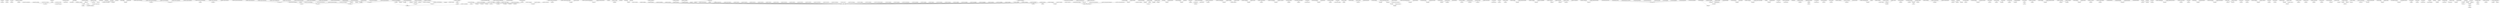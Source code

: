 digraph code {
  "0x08018204" [label="sym.tkip_encap"];
  "0x08018204" -> "0x08018058";
  "0x08018058" [label="sym.tkip_enmic"];
  "0x08019598" [label="sym.wep_decap"];
  "0x08019598" -> "0x08019320";
  "0x08019320" [label="fcn.08019320"];
  "0x08019934" [label="sym.wep_encap"];
  "0x08019934" -> "0x080196c0";
  "0x080196c0" [label="fcn.080196c0"];
  "0x0801f600" [label="sym.ath_net80211_set_chain_mask"];
  "0x0801f600" -> "0x0803d868";
  "0x0803d868" [label="fcn.0803d868"];
  "0x080205cc" [label="sym.ath_net80211_get_chainnoisefloor"];
  "0x080205cc" -> "0x0802058c";
  "0x0802058c" [label="fcn.0802058c"];
  "0x08020614" [label="sym.ath_net80211_get_noisefloor"];
  "0x08020614" -> "0x0802058c";
  "0x0802058c" [label="fcn.0802058c"];
  "0x08021a38" [label="sym.ath_net80211_lean_set_channel"];
  "0x08021a38" -> "0x0802058c";
  "0x0802058c" [label="fcn.0802058c"];
  "0x08021ae8" [label="sym.ath_init"];
  "0x08021ae8" -> "0x0802058c";
  "0x0802058c" [label="fcn.0802058c"];
  "0x080221e4" [label="sym.ath_net80211_set_channel"];
  "0x080221e4" -> "0x0802058c";
  "0x0802058c" [label="fcn.0802058c"];
  "0x080221e4" -> "0x08022164";
  "0x08022164" [label="sym.ath_net80211_enable_radar"];
  "0x08023da8" [label="sym.ath_net80211_pause_node"];
  "0x08023da8" -> "0x08023ca4";
  "0x08023ca4" [label="sym.pause_control_cb"];
  "0x08024ed4" [label="sym.rate_cb"];
  "0x08024ed4" -> "0x08024d68";
  "0x08024d68" [label="sym.ath_net80211_rate_node_update"];
  "0x08025614" [label="sym.ath_key_delete"];
  "0x08025614" -> "0x08024f08";
  "0x08024f08" [label="fcn.08024f08"];
  "0x080259a0" [label="sym.ath_vap_delete"];
  "0x080259a0" -> "0x08025614";
  "0x08025614" [label="sym.ath_key_delete"];
  "0x080259a0" -> "0x0801fe7c";
  "0x0801fe7c" [label="sym.ath_net80211_set_ldpcconfig"];
  "0x0802a2e4" [label="sym.ath_vap_join"];
  "0x0802a2e4" -> "0x0802a108";
  "0x0802a108" [label="sym.ath_net80211_pwrsave_set_state"];
  "0x0802a2e4" -> "0x080246dc";
  "0x080246dc" [label="fcn.080246dc"];
  "0x0802a484" [label="sym.ath_vap_up"];
  "0x0802a484" -> "0x0802a108";
  "0x0802a108" [label="sym.ath_net80211_pwrsave_set_state"];
  "0x0802a484" -> "0x080246dc";
  "0x080246dc" [label="fcn.080246dc"];
  "0x0802a244" [label="sym.ath_vap_listen"];
  "0x0802a244" -> "0x0802a108";
  "0x0802a108" [label="sym.ath_net80211_pwrsave_set_state"];
  "0x0802a244" -> "0x080246dc";
  "0x080246dc" [label="fcn.080246dc"];
  "0x08026768" [label="sym.ath_key_set"];
  "0x08026768" -> "0x08024f08";
  "0x08024f08" [label="fcn.08024f08"];
  "0x08026984" [label="sym.ath_net80211_txbf_alloc_key"];
  "0x08026984" -> "0x08026768";
  "0x08026768" [label="sym.ath_key_set"];
  "0x080269f0" [label="sym.ath_net80211_newassoc"];
  "0x080269f0" -> "0x08024d68";
  "0x08024d68" [label="sym.ath_net80211_rate_node_update"];
  "0x080269f0" -> "0x08024408";
  "0x08024408" [label="sym.ath_key_alloc"];
  "0x080269f0" -> "0x08026768";
  "0x08026768" [label="sym.ath_key_set"];
  "0x080269f0" -> "0x08022644";
  "0x08022644" [label="fcn.08022644"];
  "0x08042864" [label="sym.timeout_callback"];
  "0x08042864" -> "0x0804259c";
  "0x0804259c" [label="fcn.0804259c"];
  "0x080521c4" [label="sym.ieee80211_sta_power_state_sleep_entry"];
  "0x080521c4" -> "0x08052150";
  "0x08052150" [label="fcn.08052150"];
  "0x080521c4" -> "0x08051b00";
  "0x08051b00" [label="fcn.08051b00"];
  "0x08052220" [label="sym.ieee80211_sta_power_state_pspoll_entry"];
  "0x08052220" -> "0x08052150";
  "0x08052150" [label="fcn.08052150"];
  "0x08052678" [label="sym.ieee80211_sta_power_state_wnmreq_sent_event"];
  "0x08052678" -> "0x080522a0";
  "0x080522a0" [label="fcn.080522a0"];
  "0x0805287c" [label="sym.ieee80211_sta_power_state_pause_event"];
  "0x0805287c" -> "0x080522a0";
  "0x080522a0" [label="fcn.080522a0"];
  "0x080528ac" [label="sym.ieee80211_sta_power_state_sleep_event"];
  "0x080528ac" -> "0x080522a0";
  "0x080522a0" [label="fcn.080522a0"];
  "0x08052aec" [label="sym.ieee80211_sta_power_state_pending_tx_event"];
  "0x08052aec" -> "0x080522a0";
  "0x080522a0" [label="fcn.080522a0"];
  "0x08052bdc" [label="sym.ieee80211_sta_power_state_init_event"];
  "0x08052bdc" -> "0x080522a0";
  "0x080522a0" [label="fcn.080522a0"];
  "0x08052d24" [label="sym.ieee80211_sta_power_state_null_sent_event"];
  "0x08052d24" -> "0x080522a0";
  "0x080522a0" [label="fcn.080522a0"];
  "0x08052f14" [label="sym.ieee80211_sta_power_state_pspoll_event"];
  "0x08052f14" -> "0x080522a0";
  "0x080522a0" [label="fcn.080522a0"];
  "0x0805329c" [label="sym.ieee80211_sta_power_state_pause_notif_delay_entry"];
  "0x0805329c" -> "0x08051b00";
  "0x08051b00" [label="fcn.08051b00"];
  "0x0805329c" -> "0x08052150";
  "0x08052150" [label="fcn.08052150"];
  "0x08053688" [label="sym.ieee80211_sta_power_state_wnmreq_sent_entry"];
  "0x08053688" -> "0x08052150";
  "0x08052150" [label="fcn.08052150"];
  "0x08053688" -> "0x080532fc";
  "0x080532fc" [label="fcn.080532fc"];
  "0x08053688" -> "0x080534b0";
  "0x080534b0" [label="fcn.080534b0"];
  "0x0805372c" [label="sym.ieee80211_sta_power_state_active_event"];
  "0x0805372c" -> "0x080522a0";
  "0x080522a0" [label="fcn.080522a0"];
  "0x080538a8" [label="sym.ieee80211_sta_power_state_active_entry"];
  "0x080538a8" -> "0x080534b0";
  "0x080534b0" [label="fcn.080534b0"];
  "0x08053904" [label="sym.ieee80211_sta_power_state_init_entry"];
  "0x08053904" -> "0x080534b0";
  "0x080534b0" [label="fcn.080534b0"];
  "0x08053994" [label="sym.ieee80211_sta_power_state_pause_exit"];
  "0x08053994" -> "0x08052150";
  "0x08052150" [label="fcn.08052150"];
  "0x080539e8" [label="sym.ieee80211_sta_power_state_sleep_exit"];
  "0x080539e8" -> "0x08052150";
  "0x08052150" [label="fcn.08052150"];
  "0x080539e8" -> "0x08051b00";
  "0x08051b00" [label="fcn.08051b00"];
  "0x08058bf0" [label="sym.scanner_state_radio_measurement_entry"];
  "0x08058bf0" -> "0x08058b40";
  "0x08058b40" [label="fcn.08058b40"];
  "0x08058bf0" -> "0x080580e8";
  "0x080580e8" [label="fcn.080580e8"];
  "0x08059190" [label="sym.scanner_state_repeater_channel_entry"];
  "0x08059190" -> "0x08058b40";
  "0x08058b40" [label="fcn.08058b40"];
  "0x08059190" -> "0x08058aac";
  "0x08058aac" [label="fcn.08058aac"];
  "0x08059704" [label="sym.scanner_state_bss_channel_entry"];
  "0x08059704" -> "0x08058b40";
  "0x08058b40" [label="fcn.08058b40"];
  "0x08059704" -> "0x080580e8";
  "0x080580e8" [label="fcn.080580e8"];
  "0x080598c0" [label="sym.scanner_state_foreign_channel_entry"];
  "0x080598c0" -> "0x080580e8";
  "0x080580e8" [label="fcn.080580e8"];
  "0x080598c0" -> "0x08058b40";
  "0x08058b40" [label="fcn.08058b40"];
  "0x080598c0" -> "0x08058aac";
  "0x08058aac" [label="fcn.08058aac"];
  "0x08059df8" [label="sym.scanner_state_suspending_traffic_entry"];
  "0x08059df8" -> "0x08058b40";
  "0x08058b40" [label="fcn.08058b40"];
  "0x0805acb4" [label="sym.scanner_state_idle_entry"];
  "0x0805acb4" -> "0x0805abf4";
  "0x0805abf4" [label="fcn.0805abf4"];
  "0x0805acb4" -> "0x080580e8";
  "0x080580e8" [label="fcn.080580e8"];
  "0x0805ae30" [label="sym.scanner_state_repeater_channel_event"];
  "0x0805ae30" -> "0x08058f64";
  "0x08058f64" [label="fcn.08058f64"];
  "0x0805b204" [label="sym.scanner_state_resuming_traffic_event"];
  "0x0805b204" -> "0x08058f64";
  "0x08058f64" [label="fcn.08058f64"];
  "0x0805b2fc" [label="sym.scanner_state_radio_measurement_event"];
  "0x0805b2fc" -> "0x08058f64";
  "0x08058f64" [label="fcn.08058f64"];
  "0x0805b2fc" -> "0x080580e8";
  "0x080580e8" [label="fcn.080580e8"];
  "0x0805b2fc" -> "0x08058c94";
  "0x08058c94" [label="fcn.08058c94"];
  "0x0805b498" [label="sym.scanner_state_suspending_traffic_event"];
  "0x0805b498" -> "0x08058f64";
  "0x08058f64" [label="fcn.08058f64"];
  "0x0805b498" -> "0x080b5628";
  "0x080b5628" [label="fcn.080b5628"];
  "0x0805b498" -> "0x080b6890";
  "0x080b6890" [label="fcn.080b6890"];
  "0x0805b498" -> "0x080b62d4";
  "0x080b62d4" [label="fcn.080b62d4"];
  "0x0805b498" -> "0x080b5d4c";
  "0x080b5d4c" [label="fcn.080b5d4c"];
  "0x0805b6c8" [label="sym.scanner_state_bss_channel_event"];
  "0x0805b6c8" -> "0x08058f64";
  "0x08058f64" [label="fcn.08058f64"];
  "0x0805b6c8" -> "0x080593c0";
  "0x080593c0" [label="fcn.080593c0"];
  "0x0805b6c8" -> "0x0805abb8";
  "0x0805abb8" [label="fcn.0805abb8"];
  "0x0805b6c8" -> "0x08058b40";
  "0x08058b40" [label="fcn.08058b40"];
  "0x0805b7e8" [label="sym.scanner_state_idle_event"];
  "0x0805b7e8" -> "0x08058f64";
  "0x08058f64" [label="fcn.08058f64"];
  "0x0805b7e8" -> "0x080580e8";
  "0x080580e8" [label="fcn.080580e8"];
  "0x0805b7e8" -> "0x080593c0";
  "0x080593c0" [label="fcn.080593c0"];
  "0x0805b7e8" -> "0x0805abb8";
  "0x0805abb8" [label="fcn.0805abb8"];
  "0x0805bac4" [label="sym.scanner_state_foreign_channel_event"];
  "0x0805bac4" -> "0x08058f64";
  "0x08058f64" [label="fcn.08058f64"];
  "0x0805bac4" -> "0x080b566c";
  "0x080b566c" [label="fcn.080b566c"];
  "0x0805bac4" -> "0x080b5628";
  "0x080b5628" [label="fcn.080b5628"];
  "0x0805bac4" -> "0x080b6890";
  "0x080b6890" [label="fcn.080b6890"];
  "0x0805bac4" -> "0x080b6914";
  "0x080b6914" [label="fcn.080b6914"];
  "0x0805bac4" -> "0x080b62d4";
  "0x080b62d4" [label="fcn.080b62d4"];
  "0x0805bac4" -> "0x080b56e0";
  "0x080b56e0" [label="fcn.080b56e0"];
  "0x0806ca94" [label="sym.ieee80211_acs_scan_evhandler"];
  "0x0806ca94" -> "0x080631c8";
  "0x080631c8" [label="fcn.080631c8"];
  "0x0806ca94" -> "0x080633c0";
  "0x080633c0" [label="fcn.080633c0"];
  "0x0806ca94" -> "0x0806385c";
  "0x0806385c" [label="fcn.0806385c"];
  "0x0806ca94" -> "0x08067cd4";
  "0x08067cd4" [label="fcn.08067cd4"];
  "0x0806ca94" -> "0x08066908";
  "0x08066908" [label="fcn.08066908"];
  "0x0806ca94" -> "0x080684b8";
  "0x080684b8" [label="fcn.080684b8"];
  "0x0806ca94" -> "0x080639fc";
  "0x080639fc" [label="fcn.080639fc"];
  "0x0806aa14" [label="sym.ieee80211_ht40intol_evhandler"];
  "0x0806aa14" -> "0x08067cd4";
  "0x08067cd4" [label="fcn.08067cd4"];
  "0x0806aa14" -> "0x080673c4";
  "0x080673c4" [label="fcn.080673c4"];
  "0x0806aa14" -> "0x080639fc";
  "0x080639fc" [label="fcn.080639fc"];
  "0x08068548" [label="sym.ieee80211_ch_nohop_timer"];
  "0x08068548" -> "0x080684b8";
  "0x080684b8" [label="fcn.080684b8"];
  "0x0806861c" [label="sym.ieee80211_ch_long_timer"];
  "0x0806861c" -> "0x080684b8";
  "0x080684b8" [label="fcn.080684b8"];
  "0x08068780" [label="sym.ieee80211_ch_cntwin_timer"];
  "0x08068780" -> "0x080684b8";
  "0x080684b8" [label="fcn.080684b8"];
  "0x08079988" [label="sym.ieee80211_connection_state_connecting_event"];
  "0x08079988" -> "0x08079318";
  "0x08079318" [label="fcn.08079318"];
  "0x08079e58" [label="sym.ieee80211_connection_sm_assoc_sm_evhandler"];
  "0x08079e58" -> "0x080f3af8";
  "0x080f3af8" [label="fcn.080f3af8"];
  "0x0807a7c4" [label="sym.ieee80211_connection_state_scan_cancelling_event"];
  "0x0807a7c4" -> "0x0807a670";
  "0x0807a670" [label="fcn.0807a670"];
  "0x0807abf8" [label="sym.ieee80211_connection_state_init_event"];
  "0x0807abf8" -> "0x0807a670";
  "0x0807a670" [label="fcn.0807a670"];
  "0x080879e0" [label="sym.waplist_cb"];
  "0x080879e0" -> "0x0808660c";
  "0x0808660c" [label="fcn.0808660c"];
  "0x08087a7c" [label="sym.ieee80211_iw_getstats"];
  "0x08087a7c" -> "0x0808660c";
  "0x0808660c" [label="fcn.0808660c"];
  "0x08087df0" [label="sym.get_sta_space"];
  "0x08087df0" -> "0x08087ce0";
  "0x08087ce0" [label="fcn.08087ce0"];
  "0x08087e28" [label="sym.get_sta_info"];
  "0x08087e28" -> "0x08087ce0";
  "0x08087ce0" [label="fcn.08087ce0"];
  "0x08088900" [label="sym.ieee80211_ioctl_giwmode"];
  "0x08088900" -> "0x080888bc";
  "0x080888bc" [label="fcn.080888bc"];
  "0x08088994" [label="sym.ieee80211_ioctl_setmedenyentry"];
  "0x08088994" -> "0x080888bc";
  "0x080888bc" [label="fcn.080888bc"];
  "0x080889cc" [label="sym.ieee80211_ioctl_sendmgmt"];
  "0x080889cc" -> "0x080888bc";
  "0x080888bc" [label="fcn.080888bc"];
  "0x08088a08" [label="sym.ieee80211_ioctl_giwfrag"];
  "0x08088a08" -> "0x080888bc";
  "0x080888bc" [label="fcn.080888bc"];
  "0x08088a60" [label="sym.ieee80211_ioctl_giwrts"];
  "0x08088a60" -> "0x080888bc";
  "0x080888bc" [label="fcn.080888bc"];
  "0x08088abc" [label="sym.ieee80211_ioctl_giwtxpow"];
  "0x08088abc" -> "0x080888bc";
  "0x080888bc" [label="fcn.080888bc"];
  "0x08088b28" [label="sym.ieee80211_ioctl_siwtxpow"];
  "0x08088b28" -> "0x080888bc";
  "0x080888bc" [label="fcn.080888bc"];
  "0x08088bb4" [label="sym.ieee80211_ioctl_setfilter"];
  "0x08088bb4" -> "0x080888bc";
  "0x080888bc" [label="fcn.080888bc"];
  "0x08088c48" [label="sym.ieee80211_ioctl_setchanlist"];
  "0x08088c48" -> "0x080888bc";
  "0x080888bc" [label="fcn.080888bc"];
  "0x08088d20" [label="sym.ieee80211_ioctl_setappiebuf"];
  "0x08088d20" -> "0x080888bc";
  "0x080888bc" [label="fcn.080888bc"];
  "0x08088f14" [label="sym.ieee80211_ioctl_getappiebuf"];
  "0x08088f14" -> "0x080888bc";
  "0x080888bc" [label="fcn.080888bc"];
  "0x08089144" [label="sym.ieee80211_ioctl_setmode"];
  "0x08089144" -> "0x080888bc";
  "0x080888bc" [label="fcn.080888bc"];
  "0x08089334" [label="sym.ieee80211_ioctl_getchanlist"];
  "0x08089334" -> "0x080888bc";
  "0x080888bc" [label="fcn.080888bc"];
  "0x08089368" [label="sym.ieee80211_ioctl_delmac"];
  "0x08089368" -> "0x080888bc";
  "0x080888bc" [label="fcn.080888bc"];
  "0x0808939c" [label="sym.ieee80211_ioctl_getscanresults"];
  "0x0808939c" -> "0x080888bc";
  "0x080888bc" [label="fcn.080888bc"];
  "0x08089494" [label="sym.ieee80211_ioctl_iwaplist"];
  "0x08089494" -> "0x080888bc";
  "0x080888bc" [label="fcn.080888bc"];
  "0x0808954c" [label="sym.ieee80211_ioctl_addmac"];
  "0x0808954c" -> "0x080888bc";
  "0x080888bc" [label="fcn.080888bc"];
  "0x08089580" [label="sym.ieee80211_ioctl_getoptie"];
  "0x08089580" -> "0x080888bc";
  "0x080888bc" [label="fcn.080888bc"];
  "0x080895d8" [label="sym.ieee80211_ioctl_giwgenie"];
  "0x080895d8" -> "0x08089580";
  "0x08089580" [label="sym.ieee80211_ioctl_getoptie"];
  "0x080895ec" [label="sym.ieee80211_ioctl_setoptie"];
  "0x080895ec" -> "0x080888bc";
  "0x080888bc" [label="fcn.080888bc"];
  "0x08089678" [label="sym.ieee80211_ioctl_siwgenie"];
  "0x08089678" -> "0x080895ec";
  "0x080895ec" [label="sym.ieee80211_ioctl_setoptie"];
  "0x0808968c" [label="sym.ieee80211_ioctl_getchaninfo"];
  "0x0808968c" -> "0x080888bc";
  "0x080888bc" [label="fcn.080888bc"];
  "0x08089720" [label="sym.ieee80211_ioctl_siwfrag"];
  "0x08089720" -> "0x080888bc";
  "0x080888bc" [label="fcn.080888bc"];
  "0x08089804" [label="sym.ieee80211_ioctl_setmlme"];
  "0x08089804" -> "0x080888bc";
  "0x080888bc" [label="fcn.080888bc"];
  "0x08089d80" [label="sym.ieee80211_ioctl_kickmac"];
  "0x08089d80" -> "0x080888bc";
  "0x080888bc" [label="fcn.080888bc"];
  "0x08089d80" -> "0x08089804";
  "0x08089804" [label="sym.ieee80211_ioctl_setmlme"];
  "0x08089e24" [label="sym.ieee80211_ioctl_getwmmparams"];
  "0x08089e24" -> "0x080888bc";
  "0x080888bc" [label="fcn.080888bc"];
  "0x08089f60" [label="sym.ieee80211_ioctl_delkey"];
  "0x08089f60" -> "0x080888bc";
  "0x080888bc" [label="fcn.080888bc"];
  "0x0808a05c" [label="sym.ieee80211_ioctl_setwmmparams"];
  "0x0808a05c" -> "0x080888bc";
  "0x080888bc" [label="fcn.080888bc"];
  "0x0808a240" [label="sym.ieee80211_ioctl_setkey"];
  "0x0808a240" -> "0x080888bc";
  "0x080888bc" [label="fcn.080888bc"];
  "0x0808a654" [label="sym.ieee80211_ioctl_siwencode"];
  "0x0808a654" -> "0x080888bc";
  "0x080888bc" [label="fcn.080888bc"];
  "0x0808a654" -> "0x08087924";
  "0x08087924" [label="fcn.08087924"];
  "0x0808a90c" [label="sym.ieee80211_ioctl_siwencodeext"];
  "0x0808a90c" -> "0x080888bc";
  "0x080888bc" [label="fcn.080888bc"];
  "0x0808a90c" -> "0x08087924";
  "0x08087924" [label="fcn.08087924"];
  "0x0808a90c" -> "0x08089f60";
  "0x08089f60" [label="sym.ieee80211_ioctl_delkey"];
  "0x0808a90c" -> "0x0808a654";
  "0x0808a654" [label="sym.ieee80211_ioctl_siwencode"];
  "0x0808ac50" [label="sym.ieee80211_ioctl_giwencode"];
  "0x0808ac50" -> "0x080888bc";
  "0x080888bc" [label="fcn.080888bc"];
  "0x0808ac50" -> "0x08087924";
  "0x08087924" [label="fcn.08087924"];
  "0x0808ad28" [label="sym.ieee80211_ioctl_giwessid"];
  "0x0808ad28" -> "0x080888bc";
  "0x080888bc" [label="fcn.080888bc"];
  "0x0808add0" [label="sym.ieee80211_ioctl_siwessid"];
  "0x0808add0" -> "0x080888bc";
  "0x080888bc" [label="fcn.080888bc"];
  "0x0808af4c" [label="sym.ieee80211_ioctl_giwscan"];
  "0x0808af4c" -> "0x080888bc";
  "0x080888bc" [label="fcn.080888bc"];
  "0x0808c044" [label="sym.giwscan_cb"];
  "0x0808c044" -> "0x0808660c";
  "0x0808660c" [label="fcn.0808660c"];
  "0x0808b0a8" [label="sym.ieee80211_ioctl_giwap"];
  "0x0808b0a8" -> "0x080888bc";
  "0x080888bc" [label="fcn.080888bc"];
  "0x0808b134" [label="sym.ieee80211_ioctl_siwap"];
  "0x0808b134" -> "0x080888bc";
  "0x080888bc" [label="fcn.080888bc"];
  "0x0808b224" [label="sym.ieee80211_ioctl_giwrange"];
  "0x0808b224" -> "0x080888bc";
  "0x080888bc" [label="fcn.080888bc"];
  "0x0808b5b0" [label="sym.ieee80211_ioctl_giwfreq"];
  "0x0808b5b0" -> "0x080888bc";
  "0x080888bc" [label="fcn.080888bc"];
  "0x0808b624" [label="sym.ieee80211_ioctl_siwfreq"];
  "0x0808b624" -> "0x080888bc";
  "0x080888bc" [label="fcn.080888bc"];
  "0x0808b9c4" [label="sym.ieee80211_ioctl_giwname"];
  "0x0808b9c4" -> "0x080888bc";
  "0x080888bc" [label="fcn.080888bc"];
  "0x0808bd8c" [label="sym.ieee80211_ioctl_sethbrparams"];
  "0x0808bd8c" -> "0x080888bc";
  "0x080888bc" [label="fcn.080888bc"];
  "0x0808be04" [label="sym.ieee80211_ioctl_siwmode"];
  "0x0808be04" -> "0x080888bc";
  "0x080888bc" [label="fcn.080888bc"];
  "0x0808bf04" [label="sym.ieee80211_ioctl_setacparams"];
  "0x0808bf04" -> "0x080888bc";
  "0x080888bc" [label="fcn.080888bc"];
  "0x0808bfa0" [label="sym.ieee80211_ioctl_siwrts"];
  "0x0808bfa0" -> "0x080888bc";
  "0x080888bc" [label="fcn.080888bc"];
  "0x0808d464" [label="sym.ieee80211_ioctl_siwscan"];
  "0x0808d464" -> "0x080888bc";
  "0x080888bc" [label="fcn.080888bc"];
  "0x0808d464" -> "0x0808cbfc";
  "0x0808cbfc" [label="fcn.0808cbfc"];
  "0x0808dad8" [label="sym.ieee80211_ioctl_setparam"];
  "0x0808dad8" -> "0x080868bc";
  "0x080868bc" [label="fcn.080868bc"];
  "0x0808dad8" -> "0x080888bc";
  "0x080888bc" [label="fcn.080888bc"];
  "0x08093340" [label="sym.ieee80211_ioctl_giwauth"];
  "0x08093340" -> "0x08125744";
  "0x08125744" [label="sym.ieee80211_bsteering_resolve_band"];
  "0x080936c4" [label="sym.ieee80211_ioctl_setrcparams"];
  "0x080936c4" -> "0x080888bc";
  "0x080888bc" [label="fcn.080888bc"];
  "0x080937f0" [label="sym.ieee80211_ioctl_dbgreq"];
  "0x080937f0" -> "0x080888bc";
  "0x080888bc" [label="fcn.080888bc"];
  "0x0809442c" [label="sym.ieee80211_ioctl_getaclmac"];
  "0x0809442c" -> "0x080888bc";
  "0x080888bc" [label="fcn.080888bc"];
  "0x080973d4" [label="sym.osif_ht40_event_handler"];
  "0x080973d4" -> "0x0809723c";
  "0x0809723c" [label="fcn.0809723c"];
  "0x080972d8" [label="sym.osif_acs_event_handler"];
  "0x080972d8" -> "0x0809723c";
  "0x0809723c" [label="fcn.0809723c"];
  "0x08097114" [label="sym.osif_ibss_acs_event_handler"];
  "0x08097114" -> "0x08097000";
  "0x08097000" [label="fcn.08097000"];
  "0x0809c0e0" [label="sym.osif_sta_sm_evhandler"];
  "0x0809c0e0" -> "0x08099d98";
  "0x08099d98" [label="fcn.08099d98"];
  "0x0809c0e0" -> "0x080990dc";
  "0x080990dc" [label="fcn.080990dc"];
  "0x0809c0e0" -> "0x0809b620";
  "0x0809b620" [label="fcn.0809b620"];
  "0x0809b850" [label="sym.osif_ibss_sm_evhandler"];
  "0x0809b850" -> "0x08098f00";
  "0x08098f00" [label="fcn.08098f00"];
  "0x0809b850" -> "0x0809b620";
  "0x0809b620" [label="fcn.0809b620"];
  "0x08099628" [label="sym.osif_wapi_rekey_timeout"];
  "0x08099628" -> "0x0809911c";
  "0x0809911c" [label="fcn.0809911c"];
  "0x08099e04" [label="sym.periodic_scan_timer_handler"];
  "0x08099e04" -> "0x08099d98";
  "0x08099d98" [label="fcn.08099d98"];
  "0x0809f700" [label="sym.ath_tx_start_dma_aponly"];
  "0x0809f700" -> "0x080a0c4c";
  "0x080a0c4c" [label="fcn.080a0c4c"];
  "0x080b5070" [label="sym.ald_nl_receive"];
  "0x080b5070" -> "0x080b4fc8";
  "0x080b4fc8" [label="fcn.080b4fc8"];
  "0x080b4fc8" [label="fcn.080b4fc8"];
  "0x080b4fc8" -> "0x080b4eb0";
  "0x080b4eb0" [label="fcn.080b4eb0"];
  "0x080b6400" [label="sym.ieee80211_me_SnoopDeleteGrp"];
  "0x080b6400" -> "0x080b566c";
  "0x080b566c" [label="fcn.080b566c"];
  "0x080b6400" -> "0x080b631c";
  "0x080b631c" [label="fcn.080b631c"];
  "0x080b631c" [label="fcn.080b631c"];
  "0x080b631c" -> "0x080b62d4";
  "0x080b62d4" [label="fcn.080b62d4"];
  "0x080b6474" [label="sym.ieee80211_me_SnoopWDSNodeCleanup"];
  "0x080b6474" -> "0x080b631c";
  "0x080b631c" [label="fcn.080b631c"];
  "0x080b6604" [label="sym.ieee80211_me_detach"];
  "0x080b6604" -> "0x080b631c";
  "0x080b631c" [label="fcn.080b631c"];
  "0x080b6f50" [label="sym.ieee80211_me_SnoopInspecting"];
  "0x080b6f50" -> "0x080b5b54";
  "0x080b5b54" [label="fcn.080b5b54"];
  "0x080b6f50" -> "0x080b6914";
  "0x080b6914" [label="fcn.080b6914"];
  "0x080b6f50" -> "0x080b56e0";
  "0x080b56e0" [label="fcn.080b56e0"];
  "0x080b7ca0" [label="sym.ieee80211_me_SnoopConvert"];
  "0x080b7ca0" -> "0x080b56e0";
  "0x080b56e0" [label="fcn.080b56e0"];
  "0x080b7ca0" -> "0x080b7ac0";
  "0x080b7ac0" [label="fcn.080b7ac0"];
  "0x080b7ca0" -> "0x080b6474";
  "0x080b6474" [label="sym.ieee80211_me_SnoopWDSNodeCleanup"];
  "0x080b92cc" [label="sym.ieee80211_hbr_state_blocking_entry"];
  "0x080b92cc" -> "0x080b9244";
  "0x080b9244" [label="fcn.080b9244"];
  "0x080b931c" [label="sym.ieee80211_hbr_state_active_entry"];
  "0x080b931c" -> "0x080b9244";
  "0x080b9244" [label="fcn.080b9244"];
  "0x080b951c" [label="sym.ieee80211_hbr_settrigger_byaddr"];
  "0x080b951c" -> "0x080b9434";
  "0x080b9434" [label="fcn.080b9434"];
  "0x080b9790" [label="sym.ieee80211_hbr_addentry"];
  "0x080b9790" -> "0x080b9434";
  "0x080b9434" [label="fcn.080b9434"];
  "0x080b9790" -> "0x080b963c";
  "0x080b963c" [label="sym.ieee80211_hbr_delentry"];
  "0x080b99d8" [label="sym.ieee80211_hbr_detach"];
  "0x080b99d8" -> "0x080b963c";
  "0x080b963c" [label="sym.ieee80211_hbr_delentry"];
  "0x080b9c34" [label="sym.ieee80211_hbr_getstate_all"];
  "0x080b9c34" -> "0x080b9afc";
  "0x080b9afc" [label="fcn.080b9afc"];
  "0x080cd864" [label="sym.ieee80211_wifipos_cleanup_timer"];
  "0x080cd864" -> "0x080cd15c";
  "0x080cd15c" [label="fcn.080cd15c"];
  "0x080d4398" [label="sym.ieee80211_rrm_scan_evhandler"];
  "0x080d4398" -> "0x080d4328";
  "0x080d4328" [label="fcn.080d4328"];
  "0x080d9d18" [label="sym.ol_ath_ratepwr_table_ops"];
  "0x080d9d18" -> "0x080d996c";
  "0x080d996c" [label="fcn.080d996c"];
  "0x080dd6a8" [label="sym.wmi_unified_dcs_interference_handler"];
  "0x080dd6a8" -> "0x080dd2a4";
  "0x080dd2a4" [label="fcn.080dd2a4"];
  "0x080ebbc4" [label="sym.ol_ath_send_rssi"];
  "0x080ebbc4" -> "0x080ebb2c";
  "0x080ebb2c" [label="sym.ol_ath_request_stats"];
  "0x080f11f8" [label="sym.ol_ath_vap_iter_beacon_alloc"];
  "0x080f11f8" -> "0x080f1028";
  "0x080f1028" [label="fcn.080f1028"];
  "0x080f187c" [label="sym.wmi_beacon_swba_handler"];
  "0x080f187c" -> "0x080f116c";
  "0x080f116c" [label="fcn.080f116c"];
  "0x080f56c8" [label="sym.ol_scan_cancel"];
  "0x080f56c8" -> "0x080f4b60";
  "0x080f4b60" [label="sym.ol_scan_wmi_event_handler"];
  "0x080fef44" [label="sym.ol_ath_iw_sethwaddr"];
  "0x080fef44" -> "0x080fef04";
  "0x080fef04" [label="fcn.080fef04"];
  "0x08125918" [label="sym.wlan_bsteering_measure_chan_util"];
  "0x08125918" -> "0x08125744";
  "0x08125744" [label="sym.ieee80211_bsteering_resolve_band"];
  "0x08125ab8" [label="sym.wlan_bsteering_inst_rssi_timeout_handler"];
  "0x08125ab8" -> "0x0812579c";
  "0x0812579c" [label="fcn.0812579c"];
  "0x08109390" [label="sym.CE_send_cb_register"];
  "0x08109390" -> "0x0810700c";
  "0x0810700c" [label="fcn.0810700c"];
  "0x0804bd10" [label="sym.wlan_mlme_join_adhoc"];
  "0x0804bd10" -> "0x0804bb98";
  "0x0804bb98" [label="fcn.0804bb98"];
  "0x08048854" [label="sym.ieee80211_mlme_create_infra_continue_async"];
  "0x08048854" -> "0x08048064";
  "0x08048064" [label="fcn.08048064"];
  "0x0804a4dc" [label="sym.wlan_mlme_assoc_request"];
  "0x0804a4dc" -> "0x08049d98";
  "0x08049d98" [label="fcn.08049d98"];
  "0x0809e490" [label="sym.osif_ioctl_create_vap"];
  "0x0809e490" -> "0x080979f0";
  "0x080979f0" [label="fcn.080979f0"];
  "0x0809e490" -> "0x08096e60";
  "0x08096e60" [label="fcn.08096e60"];
  "0x0807543c" [label="sym.wlan_nawds_delete_mac"];
  "0x0807543c" -> "0x08073084";
  "0x08073084" [label="fcn.08073084"];
  "0x080fda0c" [label="sym.__ol_ath_resume"];
  "0x080fda0c" -> "0x080fc018";
  "0x080fc018" [label="sym.ath_netdev_open_1"];
  "0x08013314" [label="sym.wlan_reset"];
  "0x08013314" -> "0x08010578";
  "0x08010578" [label="fcn.08010578"];
  "0x0802ef04" [label="sym.ieee80211_dfs_action"];
  "0x0802ef04" -> "0x0802ecdc";
  "0x0802ecdc" [label="fcn.0802ecdc"];
  "0x08075090" [label="sym.wlan_nawds_config_mac"];
  "0x08075090" -> "0x0807302c";
  "0x0807302c" [label="fcn.0807302c"];
  "0x08075090" -> "0x08073ed0";
  "0x08073ed0" [label="fcn.08073ed0"];
  "0x08075090" -> "0x08073084";
  "0x08073084" [label="fcn.08073084"];
  "0x08033810" [label="sym.ieee80211_add_htcap"];
  "0x08033810" -> "0x08032e90";
  "0x08032e90" [label="fcn.08032e90"];
  "0x08014534" [label="sym.ieee80211_crypto_delkey"];
  "0x08014534" -> "0x08013e90";
  "0x08013e90" [label="fcn.08013e90"];
  "0x08126640" [label="sym.ieee80211_bsteering_send_auth_fail_event"];
  "0x08126640" -> "0x08125744";
  "0x08125744" [label="sym.ieee80211_bsteering_resolve_band"];
  "0x0801002c" [label="sym.ieee80211_check_ht_rate"];
  "0x0801002c" -> "0x0800ee3c";
  "0x0800ee3c" [label="fcn.0800ee3c"];
  "0x0804cd2c" [label="sym.ieee80211_mlme_create_join_ibss_continue"];
  "0x0804cd2c" -> "0x0804bb98";
  "0x0804bb98" [label="fcn.0804bb98"];
  "0x0804cd2c" -> "0x0804bca0";
  "0x0804bca0" [label="fcn.0804bca0"];
  "0x0804bca0" [label="fcn.0804bca0"];
  "0x0804bca0" -> "0x0804bbf4";
  "0x0804bbf4" [label="fcn.0804bbf4"];
  "0x0804bbf4" [label="fcn.0804bbf4"];
  "0x0804bbf4" -> "0x0804baa8";
  "0x0804baa8" [label="fcn.0804baa8"];
  "0x080575cc" [label="sym.ieee80211_set_country_code"];
  "0x080575cc" -> "0x0805741c";
  "0x0805741c" [label="fcn.0805741c"];
  "0x08126368" [label="sym.wlan_bsteering_set_probe_resp_wh"];
  "0x08126368" -> "0x08125a70";
  "0x08125a70" [label="fcn.08125a70"];
  "0x08104a7c" [label="sym.HTCSendPktsMultiple"];
  "0x08104a7c" -> "0x08104184";
  "0x08104184" [label="fcn.08104184"];
  "0x08104a7c" -> "0x08103cf0";
  "0x08103cf0" [label="fcn.08103cf0"];
  "0x0800c850" [label="sym.wlan_iterate_all_sta_list"];
  "0x0800c850" -> "0x0800a654";
  "0x0800a654" [label="fcn.0800a654"];
  "0x0805482c" [label="sym.ieee80211_set_powersave"];
  "0x0805482c" -> "0x08053940";
  "0x08053940" [label="fcn.08053940"];
  "0x08057750" [label="sym.ieee80211_update_spectrumrequirement"];
  "0x08057750" -> "0x0805741c";
  "0x0805741c" [label="fcn.0805741c"];
  "0x0804bec0" [label="sym.ieee80211_mlme_join_complete_adhoc"];
  "0x0804bec0" -> "0x0804bbf4";
  "0x0804bbf4" [label="fcn.0804bbf4"];
  "0x0809e030" [label="sym.osif_ioctl_switch_vap"];
  "0x0809e030" -> "0x08096e60";
  "0x08096e60" [label="fcn.08096e60"];
  "0x0809e030" -> "0x080979f0";
  "0x080979f0" [label="fcn.080979f0"];
  "0x08053ee8" [label="sym.ieee80211_sta_power_vap_event_handler"];
  "0x08053ee8" -> "0x08053940";
  "0x08053940" [label="fcn.08053940"];
  "0x0810b760" [label="sym.HIFStart"];
  "0x0810b760" -> "0x08109ed0";
  "0x08109ed0" [label="fcn.08109ed0"];
  "0x08085d94" [label="sym.__ath_resume"];
  "0x08085d94" -> "0x08084f90";
  "0x08084f90" [label="sym.ath_netdev_open"];
  "0x08026eb4" [label="sym.ath_htc_wmm_update_params"];
  "0x08026eb4" -> "0x0801e4e8";
  "0x0801e4e8" [label="sym.ath_wmm_update"];
  "0x0800f45c" [label="sym.ieee80211_setup_ht_rates"];
  "0x0800f45c" -> "0x0800ee3c";
  "0x0800ee3c" [label="fcn.0800ee3c"];
  "0x0800f45c" -> "0x0800ed10";
  "0x0800ed10" [label="fcn.0800ed10"];
  "0x0800f45c" -> "0x0800ed78";
  "0x0800ed78" [label="fcn.0800ed78"];
  "0x080f93f8" [label="sym.dbglog_printf"];
  "0x080f93f8" -> "0x080f8ee4";
  "0x080f8ee4" [label="fcn.080f8ee4"];
  "0x0809ed98" [label="sym.osif_ioctl_delete_vap"];
  "0x0809ed98" -> "0x08096e60";
  "0x08096e60" [label="fcn.08096e60"];
  "0x080fd884" [label="sym.__ol_ath_suspend"];
  "0x080fd884" -> "0x080fb658";
  "0x080fb658" [label="sym.ath_netdev_stop_1"];
  "0x08121cf4" [label="sym.htt_t2h_tx_ppdu_log_print"];
  "0x08121cf4" -> "0x08121b44";
  "0x08121b44" [label="fcn.08121b44"];
  "0x0806a0d8" [label="sym.wlan_attempt_ht40_bss"];
  "0x0806a0d8" -> "0x08067434";
  "0x08067434" [label="fcn.08067434"];
  "0x08067434" [label="fcn.08067434"];
  "0x08067434" -> "0x08063278";
  "0x08063278" [label="fcn.08063278"];
  "0x08067434" -> "0x080673c4";
  "0x080673c4" [label="fcn.080673c4"];
  "0x08067434" -> "0x080639fc";
  "0x080639fc" [label="fcn.080639fc"];
  "0x0811c454" [label="sym.ol_rsim_tx_encap"];
  "0x0811c454" -> "0x0811a8e8";
  "0x0811a8e8" [label="fcn.0811a8e8"];
  "0x080b9bdc" [label="sym.ieee80211_hbr_timer"];
  "0x080b9bdc" -> "0x080b9afc";
  "0x080b9afc" [label="fcn.080b9afc"];
  "0x080578c8" [label="sym.ieee80211_regdmn_reset"];
  "0x080578c8" -> "0x080576b8";
  "0x080576b8" [label="fcn.080576b8"];
  "0x080b889c" [label="sym.ieee80211_me_hifi_convert"];
  "0x080b889c" -> "0x080b5b54";
  "0x080b5b54" [label="fcn.080b5b54"];
  "0x080b889c" -> "0x080b607c";
  "0x080b607c" [label="fcn.080b607c"];
  "0x080b889c" -> "0x080b5e44";
  "0x080b5e44" [label="fcn.080b5e44"];
  "0x0810a898" [label="sym.hif_completion_thread"];
  "0x0810a898" -> "0x08109ed0";
  "0x08109ed0" [label="fcn.08109ed0"];
  "0x080cb2f8" [label="sym.ieee80211_wifipos_nlsend_tsf_update"];
  "0x080cb2f8" -> "0x080c9a00";
  "0x080c9a00" [label="fcn.080c9a00"];
  "0x08093574" [label="sym.ieee80211_ioctl_rcparams_setratemask"];
  "0x08093574" -> "0x080888bc";
  "0x080888bc" [label="fcn.080888bc"];
  "0x0810549c" [label="sym.HTCTxResourceAvailHandler"];
  "0x0810549c" -> "0x08104184";
  "0x08104184" [label="fcn.08104184"];
  "0x0802a048" [label="sym.ath_resume"];
  "0x0802a048" -> "0x08021ae8";
  "0x08021ae8" [label="sym.ath_init"];
  "0x0800acb8" [label="sym.ieee80211_sta_leave"];
  "0x0800acb8" -> "0x08009c50";
  "0x08009c50" [label="fcn.08009c50"];
  "0x080db094" [label="sym.ol_ath_code_data_swap"];
  "0x080db094" -> "0x080d8ec0";
  "0x080d8ec0" [label="fcn.080d8ec0"];
  "0x080a95c0" [label="case.0x8054ac4.6"];
  "0x080a95c0" -> "0x080a0c4c";
  "0x080a0c4c" [label="fcn.080a0c4c"];
  "0x08100fa8" [label="sym.ol_regdmn_getwirelessmodes"];
  "0x08100fa8" -> "0x08100ba0";
  "0x08100ba0" [label="fcn.08100ba0"];
  "0x08100fa8" -> "0x0810095c";
  "0x0810095c" [label="fcn.0810095c"];
  "0x0800c3e8" [label="sym.ieee80211_node_detach"];
  "0x0800c3e8" -> "0x08009d20";
  "0x08009d20" [label="fcn.08009d20"];
  "0x08009d20" [label="fcn.08009d20"];
  "0x08009d20" -> "0x08009c50";
  "0x08009c50" [label="fcn.08009c50"];
  "0x0804ff04" [label="sym.ieee80211_add_bssload"];
  "0x0804ff04" -> "0x0804fd98";
  "0x0804fd98" [label="fcn.0804fd98"];
  "0x080f9e08" [label="sym.dbglog_parse_debug_logs"];
  "0x080f9e08" -> "0x080f8ee4";
  "0x080f8ee4" [label="fcn.080f8ee4"];
  "0x08109458" [label="sym.CE_recv_cb_register"];
  "0x08109458" -> "0x0810700c";
  "0x0810700c" [label="fcn.0810700c"];
  "0x08018da8" [label="sym.tkip_encrypt"];
  "0x08018da8" -> "0x0801853c";
  "0x0801853c" [label="fcn.0801853c"];
  "0x08018da8" -> "0x08018728";
  "0x08018728" [label="fcn.08018728"];
  "0x0810f368" [label="sym.ol_rx_indication_handler"];
  "0x0810f368" -> "0x0810f278";
  "0x0810f278" [label="fcn.0810f278"];
  "0x08105500" [label="sym.HTCFlushEndpointTX"];
  "0x08105500" -> "0x08103d68";
  "0x08103d68" [label="fcn.08103d68"];
  "0x08057948" [label="sym.wlan_set_11d_countrycode"];
  "0x08057948" -> "0x080576b8";
  "0x080576b8" [label="fcn.080576b8"];
  "0x08075d4c" [label="sym.wlan_hmwds_reset_addr"];
  "0x08075d4c" -> "0x08072f50";
  "0x08072f50" [label="fcn.08072f50"];
  "0x080b5434" [label="sym.ald_buffull_notify"];
  "0x080b5434" -> "0x080b4eb0";
  "0x080b4eb0" [label="fcn.080b4eb0"];
  "0x0800627c" [label="sym.wlan_set_param"];
  "0x0800627c" -> "0x0800a654";
  "0x0800a654" [label="fcn.0800a654"];
  "0x08127b7c" [label="sym.ath_wrap_mat_tx"];
  "0x08127b7c" -> "0x08127ab4";
  "0x08127ab4" [label="fcn.08127ab4"];
  "0x080ad7a8" [label="sym.ath_lro_process_nbuf"];
  "0x080ad7a8" -> "0x080ad738";
  "0x080ad738" [label="fcn.080ad738"];
  "0x080ad7a8" -> "0x080ad568";
  "0x080ad568" [label="fcn.080ad568"];
  "0x0804ce78" [label="sym.mlme_resume_adhoc_bss"];
  "0x0804ce78" -> "0x0804baa8";
  "0x0804baa8" [label="fcn.0804baa8"];
  "0x0807568c" [label="sym.wlan_nawds_set_param"];
  "0x0807568c" -> "0x0807302c";
  "0x0807302c" [label="fcn.0807302c"];
  "0x0807568c" -> "0x08073084";
  "0x08073084" [label="fcn.08073084"];
  "0x08014548" [label="sym.ieee80211_crypto_delglobalkeys"];
  "0x08014548" -> "0x08013e90";
  "0x08013e90" [label="fcn.08013e90"];
  "0x08126b7c" [label="sym.ieee80211_bsteering_record_rssi"];
  "0x08126b7c" -> "0x0812579c";
  "0x0812579c" [label="fcn.0812579c"];
  "0x08126b7c" -> "0x08125744";
  "0x08125744" [label="sym.ieee80211_bsteering_resolve_band"];
  "0x08082ab4" [label="sym.__ieee80211_encap"];
  "0x08082ab4" -> "0x080824a0";
  "0x080824a0" [label="fcn.080824a0"];
  "0x08082ab4" -> "0x08105830";
  "0x08105830" [label="fcn.08105830"];
  "0x0811b46c" [label="sym.ol_rsim_rx_decap"];
  "0x0811b46c" -> "0x0811ab1c";
  "0x0811ab1c" [label="fcn.0811ab1c"];
  "0x08125f54" [label="sym.wlan_bsteering_set_overload"];
  "0x08125f54" -> "0x08125a70";
  "0x08125a70" [label="fcn.08125a70"];
  "0x0806a0c0" [label="sym.wlan_autoselect_find_infra_bss_channel"];
  "0x0806a0c0" -> "0x08066978";
  "0x08066978" [label="fcn.08066978"];
  "0x08066978" [label="fcn.08066978"];
  "0x08066978" -> "0x080639fc";
  "0x080639fc" [label="fcn.080639fc"];
  "0x08066978" -> "0x08063bd8";
  "0x08063bd8" [label="fcn.08063bd8"];
  "0x08066978" -> "0x08063278";
  "0x08063278" [label="fcn.08063278"];
  "0x08066978" -> "0x08066908";
  "0x08066908" [label="fcn.08066908"];
  "0x080617f4" [label="sym.ieee80211_scan_table_update"];
  "0x080617f4" -> "0x0805fcf4";
  "0x0805fcf4" [label="fcn.0805fcf4"];
  "0x08033cc4" [label="sym.ieee80211_add_htinfo"];
  "0x08033cc4" -> "0x08033bfc";
  "0x08033bfc" [label="fcn.08033bfc"];
  "0x0803096c" [label="sym.ieee80211_beacon_update"];
  "0x0803096c" -> "0x0802f818";
  "0x0802f818" [label="fcn.0802f818"];
  "0x0803096c" -> "0x08030594";
  "0x08030594" [label="fcn.08030594"];
  "0x0804cdd8" [label="sym.mlme_stop_adhoc_bss"];
  "0x0804cdd8" -> "0x0804ba10";
  "0x0804ba10" [label="fcn.0804ba10"];
  "0x080948a4" [label="sym.ieee80211_ioctl"];
  "0x080948a4" -> "0x080888bc";
  "0x080888bc" [label="fcn.080888bc"];
  "0x080948a4" -> "0x0808bbcc";
  "0x0808bbcc" [label="fcn.0808bbcc"];
  "0x080948a4" -> "0x08087b24";
  "0x08087b24" [label="fcn.08087b24"];
  "0x080948a4" -> "0x0808939c";
  "0x0808939c" [label="sym.ieee80211_ioctl_getscanresults"];
  "0x080948a4" -> "0x0808ccc0";
  "0x0808ccc0" [label="fcn.0808ccc0"];
  "0x0800f210" [label="sym.ieee80211_setup_rates"];
  "0x0800f210" -> "0x0800ed10";
  "0x0800ed10" [label="fcn.0800ed10"];
  "0x0800f210" -> "0x0800ed78";
  "0x0800ed78" [label="fcn.0800ed78"];
  "0x080d6da4" [label="sym.ieee80211_rrm_lci_report"];
  "0x080d6da4" -> "0x080d644c";
  "0x080d644c" [label="fcn.080d644c"];
  "0x080d38d8" [label="sym.ieee80211_wifpos_processnspmsg"];
  "0x080d38d8" -> "0x080cd028";
  "0x080cd028" [label="fcn.080cd028"];
  "0x0804859c" [label="sym.mlme_create_infra_bss"];
  "0x0804859c" -> "0x08048064";
  "0x08048064" [label="fcn.08048064"];
  "0x0812601c" [label="sym.wlan_bsteering_trigger_rssi_measurement"];
  "0x0812601c" -> "0x08125a70";
  "0x08125a70" [label="fcn.08125a70"];
  "0x080ee8e0" [label="sym.IsValidInputTargetPowers"];
  "0x080ee8e0" -> "0x080ee0a8";
  "0x080ee0a8" [label="fcn.080ee0a8"];
  "0x08128d50" [label="sym.mi_tbl_lkup"];
  "0x08128d50" -> "0x08128778";
  "0x08128778" [label="fcn.08128778"];
  "0x08128d50" -> "0x0812868c";
  "0x0812868c" [label="fcn.0812868c"];
  "0x0805f85c" [label="sym.ieee80211_candidate_list_build"];
  "0x0805f85c" -> "0x0805e38c";
  "0x0805e38c" [label="fcn.0805e38c"];
  "0x08018f24" [label="sym.tkip_decrypt"];
  "0x08018f24" -> "0x0801853c";
  "0x0801853c" [label="fcn.0801853c"];
  "0x08018f24" -> "0x08018728";
  "0x08018728" [label="fcn.08018728"];
  "0x08018f24" -> "0x08018998";
  "0x08018998" [label="fcn.08018998"];
  "0x080f1668" [label="sym.ol_ath_beacon_stop"];
  "0x080f1668" -> "0x080f1028";
  "0x080f1028" [label="fcn.080f1028"];
  "0x0806a9ac" [label="sym.ieee80211_check_and_execute_pending_acsreport"];
  "0x0806a9ac" -> "0x08066978";
  "0x08066978" [label="fcn.08066978"];
  "0x08033cf8" [label="sym.ieee80211_add_htinfo_vendor_specific"];
  "0x08033cf8" -> "0x08033bfc";
  "0x08033bfc" [label="fcn.08033bfc"];
  "0x0803064c" [label="sym.ieee80211_beacon_alloc"];
  "0x0803064c" -> "0x0802f818";
  "0x0802f818" [label="fcn.0802f818"];
  "0x0803064c" -> "0x08030594";
  "0x08030594" [label="fcn.08030594"];
  "0x081287cc" [label="sym.mi_tbl_add"];
  "0x081287cc" -> "0x08128568";
  "0x08128568" [label="fcn.08128568"];
  "0x081287cc" -> "0x0812868c";
  "0x0812868c" [label="fcn.0812868c"];
  "0x08035f7c" [label="sym.ieee80211_process_csa_ecsa_ie"];
  "0x08035f7c" -> "0x0803253c";
  "0x0803253c" [label="fcn.0803253c"];
  "0x0801d538" [label="sym.sta_wapi_init"];
  "0x0801d538" -> "0x0801d4a4";
  "0x0801d4a4" [label="fcn.0801d4a4"];
  "0x0804cf2c" [label="sym.mlme_adhoc_vdetach"];
  "0x0804cf2c" -> "0x0804ba10";
  "0x0804ba10" [label="fcn.0804ba10"];
  "0x080997a4" [label="sym.osif_proxy_arp_ol"];
  "0x080997a4" -> "0x080996c0";
  "0x080996c0" [label="fcn.080996c0"];
  "0x0800a2c4" [label="sym.ieee80211_find_wrap_node"];
  "0x0800a2c4" -> "0x0800995c";
  "0x0800995c" [label="fcn.0800995c"];
  "0x0804ff40" [label="sym.ieee80211_bssload_beacon_setup"];
  "0x0804ff40" -> "0x0804fd98";
  "0x0804fd98" [label="fcn.0804fd98"];
  "0x081267a8" [label="sym.ieee80211_bsteering_send_activity_change_event"];
  "0x081267a8" -> "0x08125744";
  "0x08125744" [label="sym.ieee80211_bsteering_resolve_band"];
  "0x0807e738" [label="sym.ieee80211_input"];
  "0x0807e738" -> "0x0807c31c";
  "0x0807c31c" [label="fcn.0807c31c"];
  "0x0807e738" -> "0x0807c794";
  "0x0807c794" [label="fcn.0807c794"];
  "0x08126a1c" [label="sym.ieee80211_bsteering_record_inst_rssi"];
  "0x08126a1c" -> "0x0812579c";
  "0x0812579c" [label="fcn.0812579c"];
  "0x080c7110" [label="sym.wlan_proxy_arp"];
  "0x080c7110" -> "0x080c7080";
  "0x080c7080" [label="fcn.080c7080"];
  "0x0800c1c0" [label="sym.ieee80211_reset_bss"];
  "0x0800c1c0" -> "0x08009d20";
  "0x08009d20" [label="fcn.08009d20"];
  "0x0800c1c0" -> "0x08009c50";
  "0x08009c50" [label="fcn.08009c50"];
  "0x080e0d64" [label="sym.ol_ath_led_event"];
  "0x080e0d64" -> "0x080e01c8";
  "0x080e01c8" [label="fcn.080e01c8"];
  "0x080d4abc" [label="sym.ieee80211_rrm_scan_start"];
  "0x080d4abc" -> "0x080d4328";
  "0x080d4328" [label="fcn.080d4328"];
  "0x080c6410" [label="sym.ieee80211_add_tfsreq_ie"];
  "0x080c6410" -> "0x080c58c8";
  "0x080c58c8" [label="fcn.080c58c8"];
  "0x080b6d3c" [label="sym.ieee80211_me_SnoopListTimer"];
  "0x080b6d3c" -> "0x080b62d4";
  "0x080b62d4" [label="fcn.080b62d4"];
  "0x0801ae88" [label="sym.wlan_set_key"];
  "0x0801ae88" -> "0x08019f94";
  "0x08019f94" [label="fcn.08019f94"];
  "0x0811ceb8" [label="sym.ol_if_wrap_mat_tx"];
  "0x0811ceb8" -> "0x0811cdf0";
  "0x0811cdf0" [label="fcn.0811cdf0"];
  "0x080ef8c4" [label="sym.Qc98xxCalTGTPwrHT80Get"];
  "0x080ef8c4" -> "0x080ee0a8";
  "0x080ee0a8" [label="fcn.080ee0a8"];
  "0x0805790c" [label="sym.wlan_set_countrycode"];
  "0x0805790c" -> "0x080576b8";
  "0x080576b8" [label="fcn.080576b8"];
  "0x08105668" [label="sym.HTCProcessCreditRpt"];
  "0x08105668" -> "0x08104184";
  "0x08104184" [label="fcn.08104184"];
  "0x08071120" [label="sym.ieee80211_acl_detach"];
  "0x08071120" -> "0x08070f68";
  "0x08070f68" [label="fcn.08070f68"];
  "0x08070f68" [label="fcn.08070f68"];
  "0x08070f68" -> "0x08070f04";
  "0x08070f04" [label="fcn.08070f04"];
  "0x080f3e0c" [label="sym.ol_power_sta_set_mode"];
  "0x080f3e0c" -> "0x080f3af8";
  "0x080f3af8" [label="fcn.080f3af8"];
  "0x08034f08" [label="sym.ieee80211_parse_wpa"];
  "0x08034f08" -> "0x080322d8";
  "0x080322d8" [label="fcn.080322d8"];
  "0x08035234" [label="sym.ieee80211_parse_rsn"];
  "0x08035234" -> "0x080323b0";
  "0x080323b0" [label="fcn.080323b0"];
  "0x0800a31c" [label="sym.ieee80211_find_rxnode_nolock"];
  "0x0800a31c" -> "0x0800995c";
  "0x0800995c" [label="fcn.0800995c"];
  "0x080ef5e4" [label="sym.Qc98xxCalTGTPwrHT40Get"];
  "0x080ef5e4" -> "0x080ee0a8";
  "0x080ee0a8" [label="fcn.080ee0a8"];
  "0x08069a04" [label="sym.ieee80211_acs_check_altext_channel"];
  "0x08069a04" -> "0x08067cd4";
  "0x08067cd4" [label="fcn.08067cd4"];
  "0x0800ada4" [label="sym.ieee80211_timeout_stations"];
  "0x0800ada4" -> "0x0800a6e4";
  "0x0800a6e4" [label="fcn.0800a6e4"];
  "0x08125efc" [label="sym.wlan_bsteering_get_dbg_params"];
  "0x08125efc" -> "0x08125a70";
  "0x08125a70" [label="fcn.08125a70"];
  "0x080e0fc0" [label="sym.ol_ath_setup_rates"];
  "0x080e0fc0" -> "0x080e0e68";
  "0x080e0e68" [label="fcn.080e0e68"];
  "0x08118a4c" [label="sym.ol_txrx_set_inact_params"];
  "0x08118a4c" -> "0x08118900";
  "0x08118900" [label="fcn.08118900"];
  "0x08105b24" [label="sym.HTCRxCompletionHandler"];
  "0x08105b24" -> "0x08105830";
  "0x08105830" [label="fcn.08105830"];
  "0x080c23e4" [label="sym.ieee80211_recv_fms_req"];
  "0x080c23e4" -> "0x080c1a8c";
  "0x080c1a8c" [label="fcn.080c1a8c"];
  "0x080c23e4" -> "0x080c19c4";
  "0x080c19c4" [label="fcn.080c19c4"];
  "0x080c23e4" -> "0x080c1954";
  "0x080c1954" [label="fcn.080c1954"];
  "0x080c23e4" -> "0x080c116c";
  "0x080c116c" [label="fcn.080c116c"];
  "0x08127800" [label="sym.ieee80211_add_quiet"];
  "0x08127800" -> "0x081276fc";
  "0x081276fc" [label="fcn.081276fc"];
  "0x080b0be8" [label="sym.acfg_set_vap_param"];
  "0x080b0be8" -> "0x080ae014";
  "0x080ae014" [label="fcn.080ae014"];
  "0x080e1b10" [label="sym.wmi_unified_vdev_restart_send"];
  "0x080e1b10" -> "0x080e1830";
  "0x080e1830" [label="fcn.080e1830"];
  "0x08104e98" [label="sym.HTCTxCompletionHandler"];
  "0x08104e98" -> "0x08103d68";
  "0x08103d68" [label="fcn.08103d68"];
  "0x08104e98" -> "0x08104184";
  "0x08104184" [label="fcn.08104184"];
  "0x080fda44" [label="sym.read_backup_cal"];
  "0x080fda44" -> "0x080fb018";
  "0x080fb018" [label="fcn.080fb018"];
  "0x0804ff78" [label="sym.ieee80211_bssload_beacon_update"];
  "0x0804ff78" -> "0x0804fd98";
  "0x0804fd98" [label="fcn.0804fd98"];
  "0x081277b0" [label="sym.ieee80211_quiet_beacon_update"];
  "0x081277b0" -> "0x08127630";
  "0x08127630" [label="fcn.08127630"];
  "0x081277b0" -> "0x081276fc";
  "0x081276fc" [label="fcn.081276fc"];
  "0x08124f58" [label="sym.process_tx_info"];
  "0x08124f58" -> "0x08124aa4";
  "0x08124aa4" [label="fcn.08124aa4"];
  "0x08126588" [label="sym.ieee80211_bsteering_send_probereq_event"];
  "0x08126588" -> "0x08125744";
  "0x08125744" [label="sym.ieee80211_bsteering_resolve_band"];
  "0x08085d80" [label="sym.__ath_suspend"];
  "0x08085d80" -> "0x08083da4";
  "0x08083da4" [label="sym.ath_netdev_stop"];
  "0x081012c4" [label="sym.ol_regdmn_init_channels"];
  "0x081012c4" -> "0x08100ba0";
  "0x08100ba0" [label="fcn.08100ba0"];
  "0x081012c4" -> "0x0810095c";
  "0x0810095c" [label="fcn.0810095c"];
  "0x081012c4" -> "0x08100dac";
  "0x08100dac" [label="fcn.08100dac"];
  "0x081263b8" [label="sym.wlan_bsteering_get_probe_resp_wh"];
  "0x081263b8" -> "0x08125a70";
  "0x08125a70" [label="fcn.08125a70"];
  "0x080adc6c" [label="sym.ath_lro_flush_all"];
  "0x080adc6c" -> "0x080ad568";
  "0x080ad568" [label="fcn.080ad568"];
  "0x08073d00" [label="sym.__ieee80211_find_wds_node"];
  "0x08073d00" -> "0x08072f50";
  "0x08072f50" [label="fcn.08072f50"];
  "0x08128c08" [label="sym.mi_tbl_del"];
  "0x08128c08" -> "0x08128778";
  "0x08128778" [label="fcn.08128778"];
  "0x08128c08" -> "0x0812868c";
  "0x0812868c" [label="fcn.0812868c"];
  "0x0809cd9c" [label="sym.osif_vap_init"];
  "0x0809cd9c" -> "0x0809911c";
  "0x0809911c" [label="fcn.0809911c"];
  "0x0809cd9c" -> "0x08098f00";
  "0x08098f00" [label="fcn.08098f00"];
  "0x08028900" [label="sym.ath_attach"];
  "0x08028900" -> "0x0801f6f0";
  "0x0801f6f0" [label="sym.ath_set_txbfcapability"];
  "0x0806af40" [label="sym.wlan_acs_find_best_channel"];
  "0x0806af40" -> "0x08063bd8";
  "0x08063bd8" [label="fcn.08063bd8"];
  "0x0806af40" -> "0x080631c8";
  "0x080631c8" [label="fcn.080631c8"];
  "0x0806af40" -> "0x080633c0";
  "0x080633c0" [label="fcn.080633c0"];
  "0x0806af40" -> "0x0806385c";
  "0x0806385c" [label="fcn.0806385c"];
  "0x0800c4c8" [label="sym.ieee80211_node_vdetach"];
  "0x0800c4c8" -> "0x08009d20";
  "0x08009d20" [label="fcn.08009d20"];
  "0x080b539c" [label="sym.ald_assoc_notify"];
  "0x080b539c" -> "0x080b4eb0";
  "0x080b4eb0" [label="fcn.080b4eb0"];
  "0x0810951c" [label="sym.CE_watermark_cb_register"];
  "0x0810951c" -> "0x0810700c";
  "0x0810700c" [label="fcn.0810700c"];
  "0x08106a90" [label="sym.HTCCreate"];
  "0x08106a90" -> "0x08106934";
  "0x08106934" [label="fcn.08106934"];
  "0x0802a9d8" [label="sym.ath_vap_down"];
  "0x0802a9d8" -> "0x080246dc";
  "0x080246dc" [label="fcn.080246dc"];
  "0x0802a9d8" -> "0x0802a108";
  "0x0802a108" [label="sym.ath_net80211_pwrsave_set_state"];
  "0x08074c18" [label="sym.ieee80211_nawds_send_wbuf"];
  "0x08074c18" -> "0x0807302c";
  "0x0807302c" [label="fcn.0807302c"];
  "0x0804ca34" [label="sym.mlme_create_adhoc_bss"];
  "0x0804ca34" -> "0x0804bca0";
  "0x0804bca0" [label="fcn.0804bca0"];
  "0x0806ac48" [label="sym.wlan_acs_start_scan_report"];
  "0x0806ac48" -> "0x08066978";
  "0x08066978" [label="fcn.08066978"];
  "0x080864bc" [label="sym.pci_defer_reconnect"];
  "0x080864bc" -> "0x08085f8c";
  "0x08085f8c" [label="sym.ath_pci_remove"];
  "0x080864bc" -> "0x08086040";
  "0x08086040" [label="sym.ath_pci_probe"];
  "0x08125d18" [label="sym.wlan_bsteering_set_params"];
  "0x08125d18" -> "0x08125a70";
  "0x08125a70" [label="fcn.08125a70"];
  "0x080c5bb8" [label="sym.ieee80211_send_fms_req"];
  "0x080c5bb8" -> "0x080c58c8";
  "0x080c58c8" [label="fcn.080c58c8"];
  "0x080ef2d4" [label="sym.Qc98xxCalTGTPwrHT20Get"];
  "0x080ef2d4" -> "0x080ee0a8";
  "0x080ee0a8" [label="fcn.080ee0a8"];
  "0x080913c0" [label="sym.ieee80211_ioctl_getparam"];
  "0x080913c0" -> "0x080868bc";
  "0x080868bc" [label="fcn.080868bc"];
  "0x080913c0" -> "0x080888bc";
  "0x080888bc" [label="fcn.080888bc"];
  "0x08127754" [label="sym.ieee80211_quiet_beacon_setup"];
  "0x08127754" -> "0x08127630";
  "0x08127630" [label="fcn.08127630"];
  "0x08127754" -> "0x081276fc";
  "0x081276fc" [label="fcn.081276fc"];
  "0x08126200" [label="sym.wlan_bsteering_enable"];
  "0x08126200" -> "0x08125a70";
  "0x08125a70" [label="fcn.08125a70"];
  "0x0801a324" [label="sym.ieee80211_rsn_reset"];
  "0x0801a324" -> "0x08019c90";
  "0x08019c90" [label="fcn.08019c90"];
  "0x0801a708" [label="sym.wlan_set_authmodes"];
  "0x0801a708" -> "0x08019c90";
  "0x08019c90" [label="fcn.08019c90"];
  "0x08071f4c" [label="sym.ieee80211_acl_flush"];
  "0x08071f4c" -> "0x08070f68";
  "0x08070f68" [label="fcn.08070f68"];
  "0x08033844" [label="sym.ieee80211_add_htcap_vendor_specific"];
  "0x08033844" -> "0x08032e90";
  "0x08032e90" [label="fcn.08032e90"];
  "0x080afaa0" [label="sym.acfg_get_vap_param"];
  "0x080afaa0" -> "0x080ae014";
  "0x080ae014" [label="fcn.080ae014"];
  "0x0807cc64" [label="sym.ieee80211_amsdu_input"];
  "0x0807cc64" -> "0x0807c31c";
  "0x0807c31c" [label="fcn.0807c31c"];
  "0x0807cc64" -> "0x0807c794";
  "0x0807c794" [label="fcn.0807c794"];
  "0x080e1a70" [label="sym.wmi_unified_vdev_start_send"];
  "0x080e1a70" -> "0x080e1830";
  "0x080e1830" [label="fcn.080e1830"];
  "0x08026cac" [label="sym.ath_net80211_update_rate_node"];
  "0x08026cac" -> "0x08024d68";
  "0x08024d68" [label="sym.ath_net80211_rate_node_update"];
  "0x0800fe64" [label="sym.ieee80211_check_node_rates"];
  "0x0800fe64" -> "0x0800ed78";
  "0x0800ed78" [label="fcn.0800ed78"];
  "0x08088c94" [label="sym.ieee80211_ioctl_getmode"];
  "0x08088c94" -> "0x080888bc";
  "0x080888bc" [label="fcn.080888bc"];
  "0x08106f04" [label="sym.HTCStop"];
  "0x08106f04" -> "0x08106934";
  "0x08106934" [label="fcn.08106934"];
  "0x080165ec" [label="sym.aes_gcm_ad"];
  "0x080165ec" -> "0x08016200";
  "0x08016200" [label="fcn.08016200"];
  "0x080165ec" -> "0x08016434";
  "0x08016434" [label="fcn.08016434"];
  "0x080165ec" -> "0x08016124";
  "0x08016124" [label="fcn.08016124"];
  "0x080165ec" -> "0x080162e8";
  "0x080162e8" [label="fcn.080162e8"];
  "0x08016200" [label="fcn.08016200"];
  "0x08016200" -> "0x08015fd8";
  "0x08015fd8" [label="fcn.08015fd8"];
  "0x08016434" [label="fcn.08016434"];
  "0x08016434" -> "0x080162e8";
  "0x080162e8" [label="fcn.080162e8"];
  "0x08016124" [label="fcn.08016124"];
  "0x08016124" -> "0x08015fd8";
  "0x08015fd8" [label="fcn.08015fd8"];
  "0x08015fd8" [label="fcn.08015fd8"];
  "0x08015fd8" -> "0x08015ef0";
  "0x08015ef0" [label="fcn.08015ef0"];
  "0x08118a90" [label="sym.ol_txrx_set_overload"];
  "0x08118a90" -> "0x08118900";
  "0x08118900" [label="fcn.08118900"];
  "0x08016500" [label="sym.aes_gcm_ae"];
  "0x08016500" -> "0x08016200";
  "0x08016200" [label="fcn.08016200"];
  "0x08016500" -> "0x08016434";
  "0x08016434" [label="fcn.08016434"];
  "0x08016500" -> "0x08016124";
  "0x08016124" [label="fcn.08016124"];
  "0x08016500" -> "0x080162e8";
  "0x080162e8" [label="fcn.080162e8"];
  "0x08125e3c" [label="sym.wlan_bsteering_get_params"];
  "0x08125e3c" -> "0x08125a70";
  "0x08125a70" [label="fcn.08125a70"];
  "0x0804a528" [label="sym.wlan_mlme_reassoc_request"];
  "0x0804a528" -> "0x08049d98";
  "0x08049d98" [label="fcn.08049d98"];
  "0x080a6b20" [label="sym.ath_handle_intr_aponly"];
  "0x080a6b20" -> "0x080a229c";
  "0x080a229c" [label="fcn.080a229c"];
  "0x08071b40" [label="sym.ieee80211_acl_remove"];
  "0x08071b40" -> "0x08070f04";
  "0x08070f04" [label="fcn.08070f04"];
  "0x0809d96c" [label="sym.osif_vap_hardstart_generic"];
  "0x0809d96c" -> "0x080996c0";
  "0x080996c0" [label="fcn.080996c0"];
  "0x0800f72c" [label="sym.ieee80211_setup_vht_rates"];
  "0x0800f72c" -> "0x0800ede8";
  "0x0800ede8" [label="fcn.0800ede8"];
  "0x08125fc4" [label="sym.wlan_bsteering_get_overload"];
  "0x08125fc4" -> "0x08125a70";
  "0x08125a70" [label="fcn.08125a70"];
  "0x0806a0ec" [label="sym.wlan_autoselect_cancel_selection"];
  "0x0806a0ec" -> "0x08066908";
  "0x08066908" [label="fcn.08066908"];
  "0x0806a0ec" -> "0x080673c4";
  "0x080673c4" [label="fcn.080673c4"];
  "0x0806a0ec" -> "0x080639fc";
  "0x080639fc" [label="fcn.080639fc"];
  "0x08043a94" [label="sym.wlan_mlme_cancel"];
  "0x08043a94" -> "0x0804259c";
  "0x0804259c" [label="fcn.0804259c"];
  "0x08125ea4" [label="sym.wlan_bsteering_set_dbg_params"];
  "0x08125ea4" -> "0x08125a70";
  "0x08125a70" [label="fcn.08125a70"];
  "0x0805fa08" [label="sym.ieee80211_candidate_list_prioritize_bssid"];
  "0x0805fa08" -> "0x0805e38c";
  "0x0805e38c" [label="fcn.0805e38c"];
  "0x080f9db0" [label="sym.dbglog_default_print_handler"];
  "0x080f9db0" -> "0x080f8ee4";
  "0x080f8ee4" [label="fcn.080f8ee4"];
  "0x080f9db0" -> "0x080f8f20";
  "0x080f8f20" [label="fcn.080f8f20"];
  "0x080f8f20" [label="fcn.080f8f20"];
  "0x080f8f20" -> "0x080f8e74";
  "0x080f8e74" [label="fcn.080f8e74"];
  "0x080cdd9c" [label="sym.ieee80211_update_wifipos_stats"];
  "0x080cdd9c" -> "0x080c9be0";
  "0x080c9be0" [label="fcn.080c9be0"];
  "0x080cdd9c" -> "0x080ccec8";
  "0x080ccec8" [label="fcn.080ccec8"];
  "0x08015ef0" [label="fcn.08015ef0"];
  "0x08015ef0" -> "0x08015dc8";
  "0x08015dc8" [label="fcn.08015dc8"];
  "0x08024f08" [label="fcn.08024f08"];
  "0x08024f08" -> "0x080206e0";
  "0x080206e0" [label="fcn.080206e0"];
  "0x08024f08" -> "0x08024d68";
  "0x08024d68" [label="sym.ath_net80211_rate_node_update"];
  "0x0805abf4" [label="fcn.0805abf4"];
  "0x0805abf4" -> "0x080580e8";
  "0x080580e8" [label="fcn.080580e8"];
  "0x08058f64" [label="fcn.08058f64"];
  "0x08058f64" -> "0x080580e8";
  "0x080580e8" [label="fcn.080580e8"];
  "0x0808bbcc" [label="fcn.0808bbcc"];
  "0x0808bbcc" -> "0x080888bc";
  "0x080888bc" [label="fcn.080888bc"];
  "0x08098f00" [label="fcn.08098f00"];
  "0x08098f00" -> "0x08097000";
  "0x08097000" [label="fcn.08097000"];
  "0x080a229c" [label="fcn.080a229c"];
  "0x080a229c" -> "0x080a0dac";
  "0x080a0dac" [label="fcn.080a0dac"];
  "0x080b6890" [label="fcn.080b6890"];
  "0x080b6890" -> "0x080b62d4";
  "0x080b62d4" [label="fcn.080b62d4"];
  "0x080b6914" [label="fcn.080b6914"];
  "0x080b6914" -> "0x080b566c";
  "0x080b566c" [label="fcn.080b566c"];
  "0x080b7ac0" [label="fcn.080b7ac0"];
  "0x080b7ac0" -> "0x080b566c";
  "0x080b566c" [label="fcn.080b566c"];
  "0x080b607c" [label="fcn.080b607c"];
  "0x080b607c" -> "0x080b5e44";
  "0x080b5e44" [label="fcn.080b5e44"];
  "0x080c19c4" [label="fcn.080c19c4"];
  "0x080c19c4" -> "0x080c17e4";
  "0x080c17e4" [label="fcn.080c17e4"];
  "0x080c1954" [label="fcn.080c1954"];
  "0x080c1954" -> "0x080c17e4";
  "0x080c17e4" [label="fcn.080c17e4"];
  "0x080ccc1c" [label="fcn.080ccc1c"];
  "0x080ccc1c" -> "0x080c9a00";
  "0x080c9a00" [label="fcn.080c9a00"];
  "0x08100ba0" [label="fcn.08100ba0"];
  "0x08100ba0" -> "0x08100b2c";
  "0x08100b2c" [label="fcn.08100b2c"];
  "0x08103d68" [label="fcn.08103d68"];
  "0x08103d68" -> "0x08103cf0";
  "0x08103cf0" [label="fcn.08103cf0"];
  "0x08104184" [label="fcn.08104184"];
  "0x08104184" -> "0x08103d68";
  "0x08103d68" [label="fcn.08103d68"];
  "0x0811ab1c" [label="fcn.0811ab1c"];
  "0x0811ab1c" -> "0x0811a64c";
  "0x0811a64c" [label="fcn.0811a64c"];
  "0x0812579c" [label="fcn.0812579c"];
  "0x0812579c" -> "0x08125744";
  "0x08125744" [label="sym.ieee80211_bsteering_resolve_band"];
}